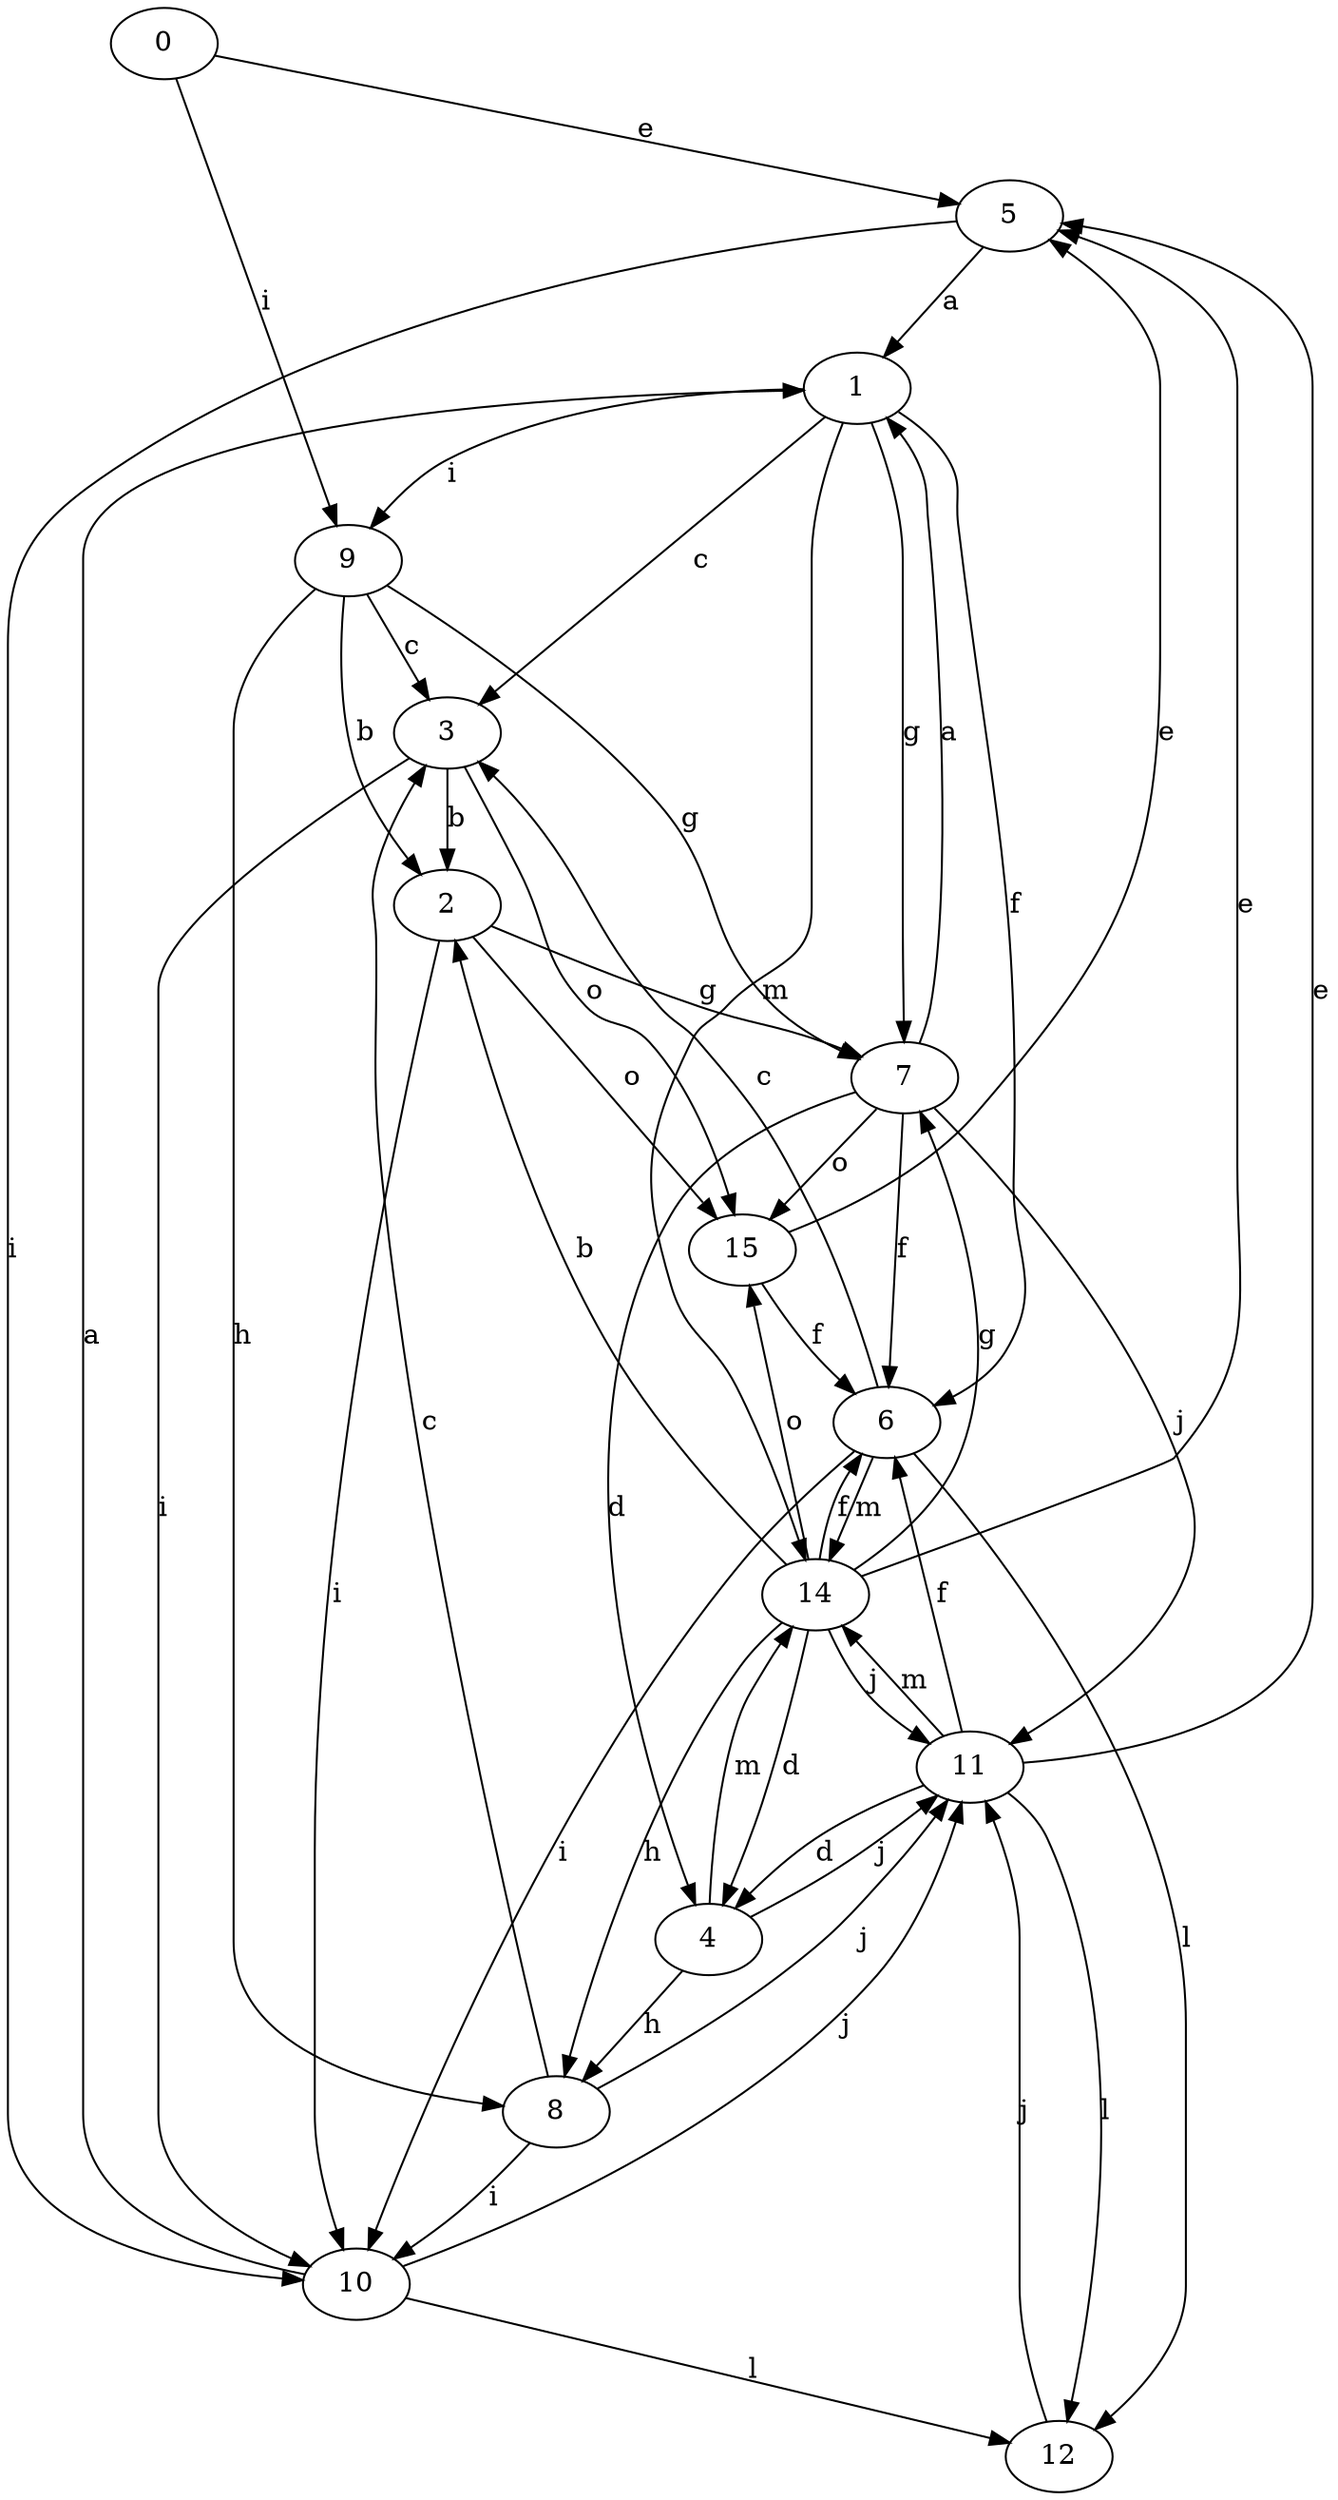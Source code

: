 strict digraph  {
0;
1;
2;
3;
4;
5;
6;
7;
8;
9;
10;
11;
12;
14;
15;
0 -> 5  [label=e];
0 -> 9  [label=i];
1 -> 3  [label=c];
1 -> 6  [label=f];
1 -> 7  [label=g];
1 -> 9  [label=i];
1 -> 14  [label=m];
2 -> 7  [label=g];
2 -> 10  [label=i];
2 -> 15  [label=o];
3 -> 2  [label=b];
3 -> 10  [label=i];
3 -> 15  [label=o];
4 -> 8  [label=h];
4 -> 11  [label=j];
4 -> 14  [label=m];
5 -> 1  [label=a];
5 -> 10  [label=i];
6 -> 3  [label=c];
6 -> 10  [label=i];
6 -> 12  [label=l];
6 -> 14  [label=m];
7 -> 1  [label=a];
7 -> 4  [label=d];
7 -> 6  [label=f];
7 -> 11  [label=j];
7 -> 15  [label=o];
8 -> 3  [label=c];
8 -> 10  [label=i];
8 -> 11  [label=j];
9 -> 2  [label=b];
9 -> 3  [label=c];
9 -> 7  [label=g];
9 -> 8  [label=h];
10 -> 1  [label=a];
10 -> 11  [label=j];
10 -> 12  [label=l];
11 -> 4  [label=d];
11 -> 5  [label=e];
11 -> 6  [label=f];
11 -> 12  [label=l];
11 -> 14  [label=m];
12 -> 11  [label=j];
14 -> 2  [label=b];
14 -> 4  [label=d];
14 -> 5  [label=e];
14 -> 6  [label=f];
14 -> 7  [label=g];
14 -> 8  [label=h];
14 -> 11  [label=j];
14 -> 15  [label=o];
15 -> 5  [label=e];
15 -> 6  [label=f];
}
